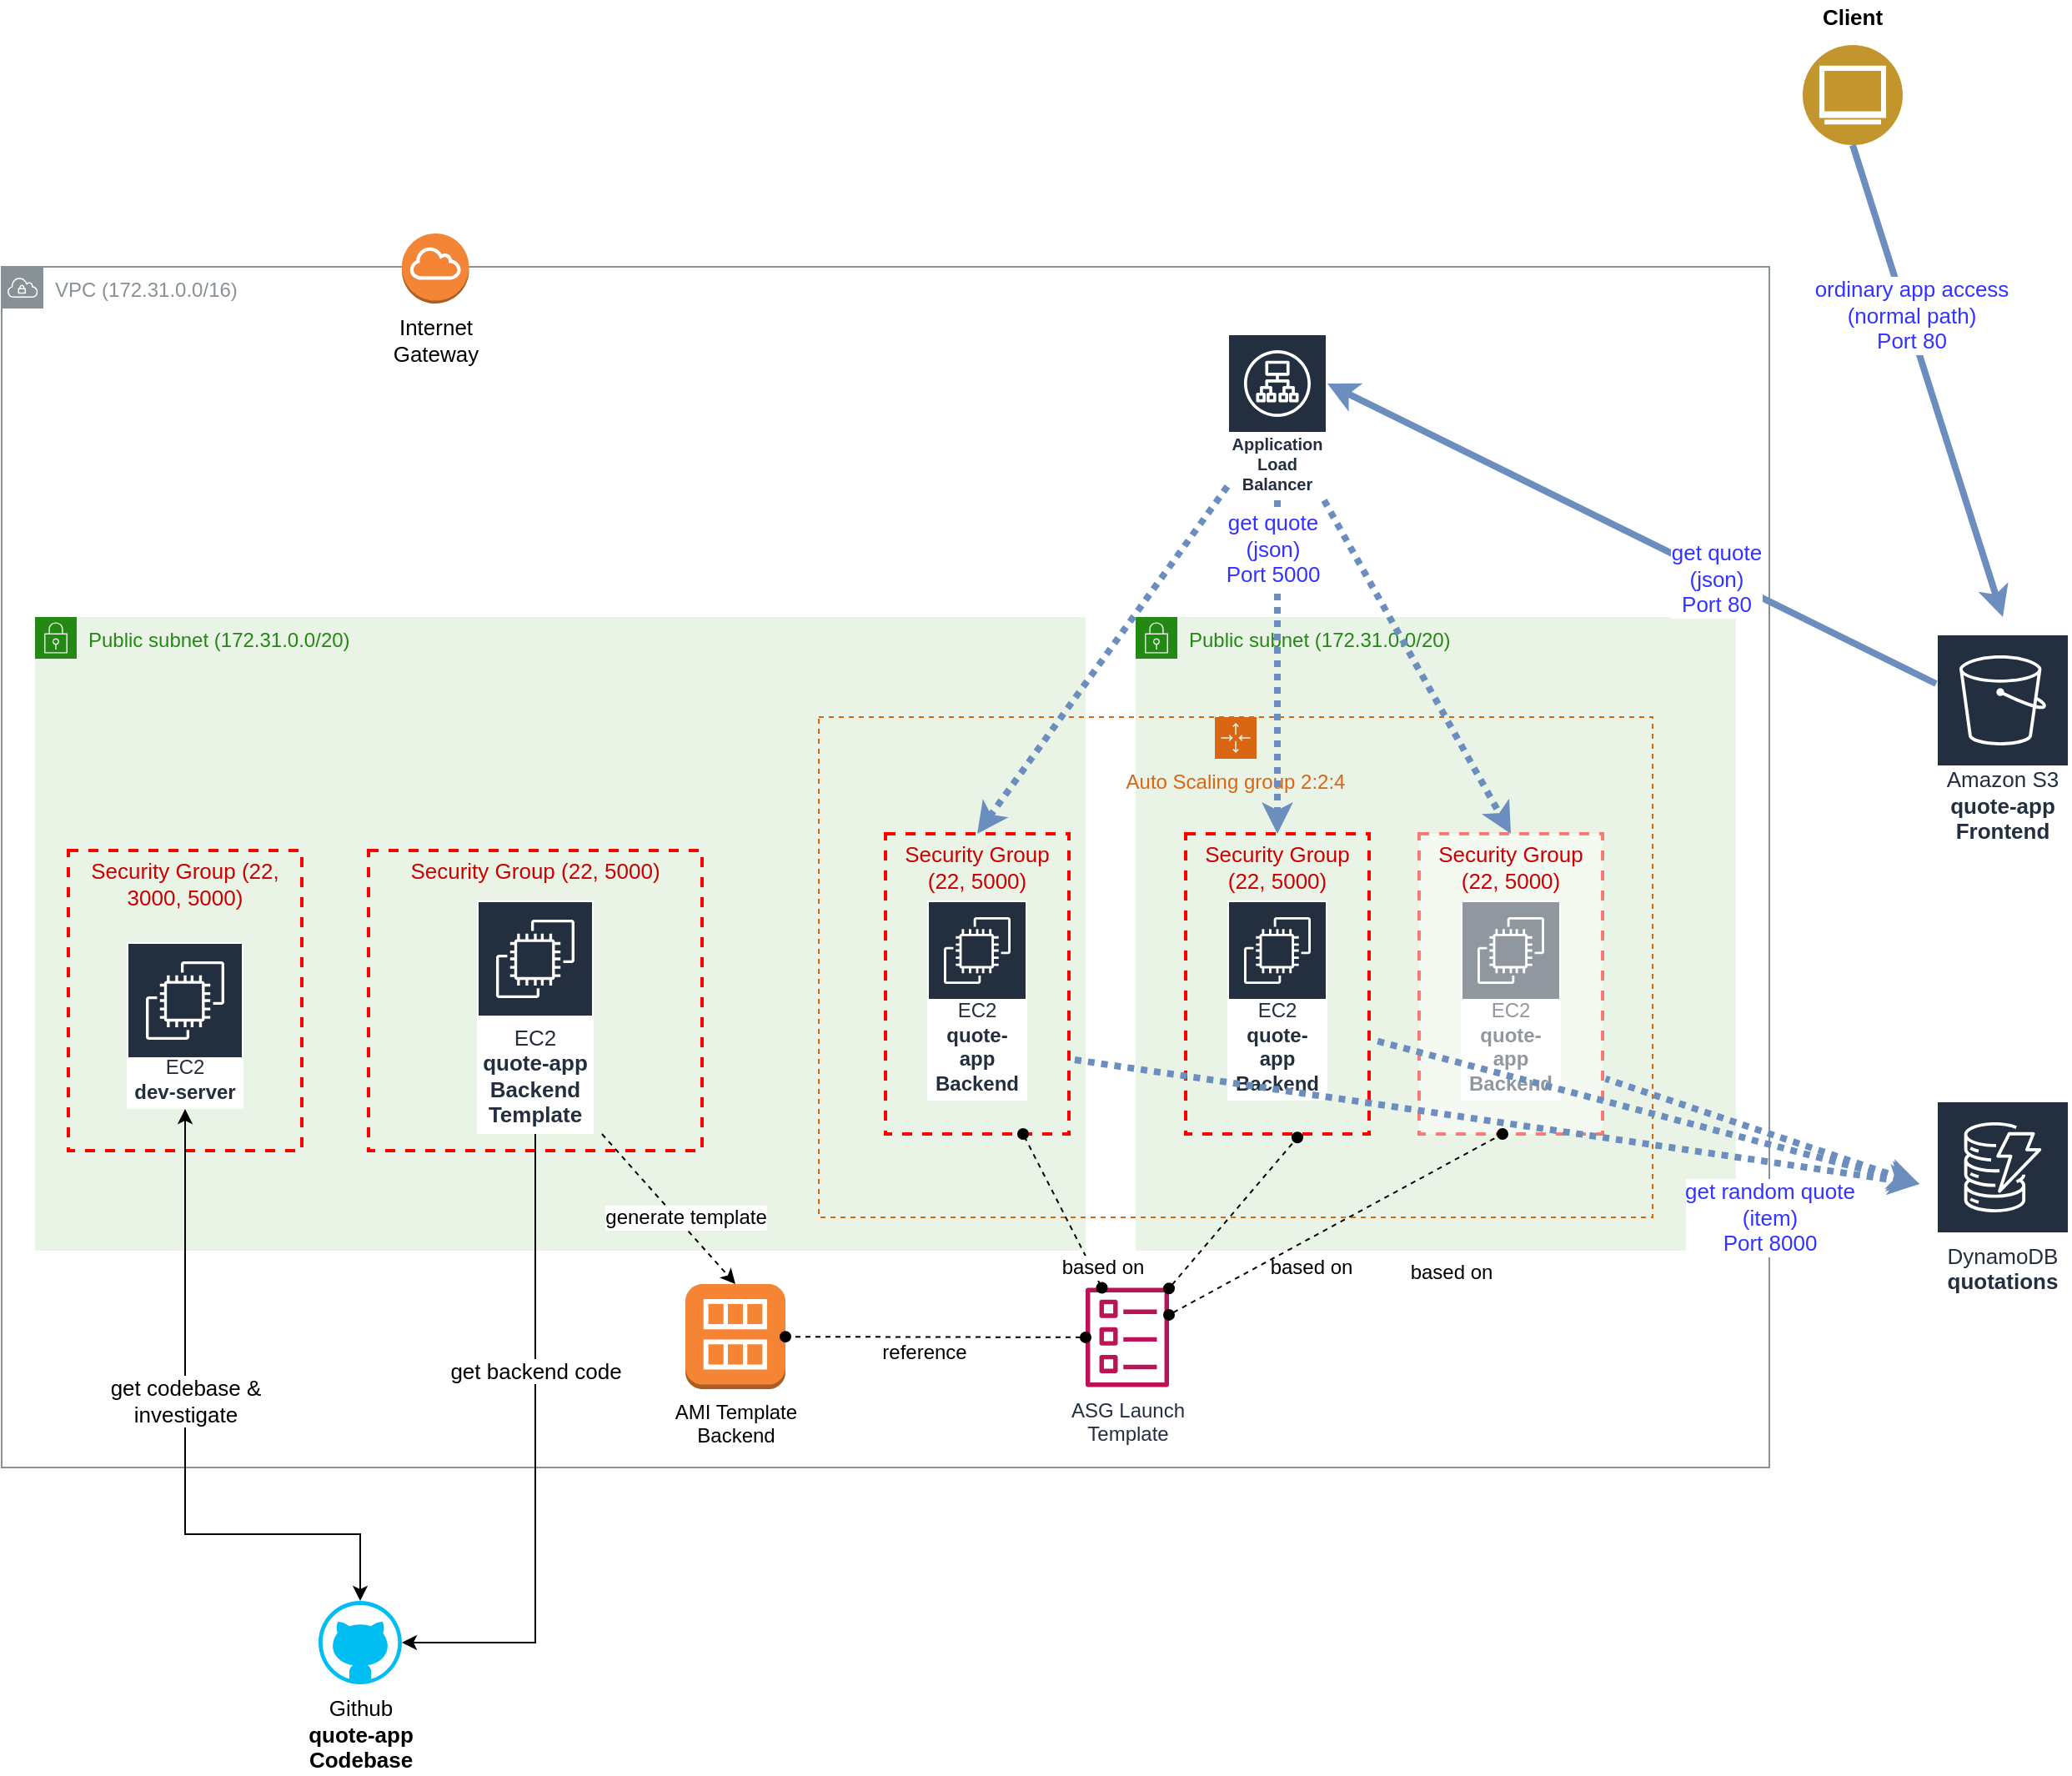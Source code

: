<mxfile version="12.9.6" type="github"><diagram id="F1K99VueGrX9hIQm-at7" name="Page-1"><mxGraphModel dx="1673" dy="1976" grid="1" gridSize="10" guides="1" tooltips="1" connect="1" arrows="1" fold="1" page="1" pageScale="1" pageWidth="850" pageHeight="1100" math="0" shadow="0"><root><mxCell id="0"/><mxCell id="1" parent="0"/><mxCell id="7ybaiJcg6CkK5B7Zw2j8-46" value="Public subnet (&lt;span&gt;172.31.0.0/20)&lt;br&gt;&lt;/span&gt;" style="points=[[0,0],[0.25,0],[0.5,0],[0.75,0],[1,0],[1,0.25],[1,0.5],[1,0.75],[1,1],[0.75,1],[0.5,1],[0.25,1],[0,1],[0,0.75],[0,0.5],[0,0.25]];outlineConnect=0;gradientColor=none;html=1;whiteSpace=wrap;fontSize=12;fontStyle=0;shape=mxgraph.aws4.group;grIcon=mxgraph.aws4.group_security_group;grStroke=0;strokeColor=#248814;fillColor=#E9F3E6;verticalAlign=top;align=left;spacingLeft=30;fontColor=#248814;dashed=0;" vertex="1" parent="1"><mxGeometry x="730" y="140" width="360" height="380" as="geometry"/></mxCell><mxCell id="7ybaiJcg6CkK5B7Zw2j8-1" value="VPC (&lt;span&gt;172.31.0.0/16)&lt;br&gt;&lt;/span&gt;" style="outlineConnect=0;gradientColor=none;html=1;whiteSpace=wrap;fontSize=12;fontStyle=0;shape=mxgraph.aws4.group;grIcon=mxgraph.aws4.group_vpc;strokeColor=#879196;fillColor=none;verticalAlign=top;align=left;spacingLeft=30;fontColor=#879196;dashed=0;" vertex="1" parent="1"><mxGeometry x="50" y="-70" width="1060" height="720" as="geometry"/></mxCell><mxCell id="7ybaiJcg6CkK5B7Zw2j8-3" value="Public subnet (&lt;span&gt;172.31.0.0/20)&lt;br&gt;&lt;/span&gt;" style="points=[[0,0],[0.25,0],[0.5,0],[0.75,0],[1,0],[1,0.25],[1,0.5],[1,0.75],[1,1],[0.75,1],[0.5,1],[0.25,1],[0,1],[0,0.75],[0,0.5],[0,0.25]];outlineConnect=0;gradientColor=none;html=1;whiteSpace=wrap;fontSize=12;fontStyle=0;shape=mxgraph.aws4.group;grIcon=mxgraph.aws4.group_security_group;grStroke=0;strokeColor=#248814;fillColor=#E9F3E6;verticalAlign=top;align=left;spacingLeft=30;fontColor=#248814;dashed=0;" vertex="1" parent="1"><mxGeometry x="70" y="140" width="630" height="380" as="geometry"/></mxCell><mxCell id="7ybaiJcg6CkK5B7Zw2j8-4" value="&lt;font color=&quot;#cc0000&quot; style=&quot;font-size: 13px&quot;&gt;Security Group (22, 3000, 5000)&lt;/font&gt;" style="fontStyle=0;verticalAlign=top;align=center;spacingTop=-2;fillColor=none;rounded=0;whiteSpace=wrap;html=1;strokeColor=#FF0000;strokeWidth=2;dashed=1;container=1;collapsible=0;expand=0;recursiveResize=0;fontSize=13;" vertex="1" parent="1"><mxGeometry x="90" y="280" width="140" height="180" as="geometry"/></mxCell><mxCell id="7ybaiJcg6CkK5B7Zw2j8-15" value="&lt;span style=&quot;font-weight: normal; font-size: 12px;&quot;&gt;EC2&lt;/span&gt;&lt;br style=&quot;font-size: 12px;&quot;&gt;dev-server" style="outlineConnect=0;fontColor=#232F3E;gradientColor=none;strokeColor=#ffffff;fillColor=#232F3E;dashed=0;verticalLabelPosition=middle;verticalAlign=bottom;align=center;html=1;whiteSpace=wrap;fontSize=12;fontStyle=1;spacing=3;shape=mxgraph.aws4.productIcon;prIcon=mxgraph.aws4.ec2;" vertex="1" parent="7ybaiJcg6CkK5B7Zw2j8-4"><mxGeometry x="35" y="55" width="70" height="100" as="geometry"/></mxCell><mxCell id="7ybaiJcg6CkK5B7Zw2j8-6" value="&lt;span style=&quot;font-weight: normal; font-size: 13px;&quot;&gt;Amazon S3&lt;br style=&quot;font-size: 13px;&quot;&gt;&lt;/span&gt;quote-app&lt;br style=&quot;font-size: 13px;&quot;&gt;Frontend" style="outlineConnect=0;fontColor=#232F3E;gradientColor=none;strokeColor=#ffffff;fillColor=#232F3E;dashed=0;verticalLabelPosition=middle;verticalAlign=bottom;align=center;html=1;whiteSpace=wrap;fontSize=13;fontStyle=1;spacing=3;shape=mxgraph.aws4.productIcon;prIcon=mxgraph.aws4.s3;labelBackgroundColor=none;" vertex="1" parent="1"><mxGeometry x="1210" y="150" width="80" height="130" as="geometry"/></mxCell><mxCell id="7ybaiJcg6CkK5B7Zw2j8-7" value="Internet&lt;br&gt;Gateway" style="outlineConnect=0;dashed=0;verticalLabelPosition=bottom;verticalAlign=top;align=center;html=1;shape=mxgraph.aws3.internet_gateway;fillColor=#F58536;gradientColor=none;labelBackgroundColor=none;fontSize=13;" vertex="1" parent="1"><mxGeometry x="290" y="-90" width="40.25" height="42" as="geometry"/></mxCell><mxCell id="7ybaiJcg6CkK5B7Zw2j8-8" value="&lt;span style=&quot;font-weight: normal; font-size: 13px;&quot;&gt;DynamoDB&lt;/span&gt;&lt;br style=&quot;font-size: 13px;&quot;&gt;quotations" style="outlineConnect=0;fontColor=#232F3E;gradientColor=none;strokeColor=#ffffff;fillColor=#232F3E;dashed=0;verticalLabelPosition=middle;verticalAlign=bottom;align=center;html=1;whiteSpace=wrap;fontSize=13;fontStyle=1;spacing=3;shape=mxgraph.aws4.productIcon;prIcon=mxgraph.aws4.dynamodb;labelBackgroundColor=none;" vertex="1" parent="1"><mxGeometry x="1210" y="430" width="80" height="120" as="geometry"/></mxCell><mxCell id="7ybaiJcg6CkK5B7Zw2j8-9" value="&lt;font color=&quot;#cc0000&quot; style=&quot;font-size: 13px&quot;&gt;Security Group (22, 5000)&lt;/font&gt;" style="fontStyle=0;verticalAlign=top;align=center;spacingTop=-2;fillColor=none;rounded=0;whiteSpace=wrap;html=1;strokeColor=#FF0000;strokeWidth=2;dashed=1;container=1;collapsible=0;expand=0;recursiveResize=0;fontSize=13;" vertex="1" parent="1"><mxGeometry x="270" y="280" width="200" height="180" as="geometry"/></mxCell><mxCell id="7ybaiJcg6CkK5B7Zw2j8-14" value="&lt;span style=&quot;font-weight: normal ; font-size: 13px&quot;&gt;EC2&lt;/span&gt;&lt;br style=&quot;font-size: 13px&quot;&gt;quote-app Backend&lt;br&gt;Template" style="outlineConnect=0;fontColor=#232F3E;gradientColor=none;strokeColor=#ffffff;fillColor=#232F3E;dashed=0;verticalLabelPosition=middle;verticalAlign=bottom;align=center;html=1;whiteSpace=wrap;fontSize=13;fontStyle=1;spacing=3;shape=mxgraph.aws4.productIcon;prIcon=mxgraph.aws4.ec2;" vertex="1" parent="7ybaiJcg6CkK5B7Zw2j8-9"><mxGeometry x="65" y="30" width="70" height="140" as="geometry"/></mxCell><mxCell id="7ybaiJcg6CkK5B7Zw2j8-11" value="get codebase &amp;amp;&lt;br&gt;investigate" style="edgeStyle=orthogonalEdgeStyle;rounded=0;orthogonalLoop=1;jettySize=auto;html=1;exitX=0.5;exitY=0;exitDx=0;exitDy=0;exitPerimeter=0;fontSize=13;startArrow=classic;startFill=1;" edge="1" parent="1" source="7ybaiJcg6CkK5B7Zw2j8-13" target="7ybaiJcg6CkK5B7Zw2j8-15"><mxGeometry x="0.125" relative="1" as="geometry"><mxPoint as="offset"/><Array as="points"><mxPoint x="265" y="690"/><mxPoint x="160" y="690"/></Array></mxGeometry></mxCell><mxCell id="7ybaiJcg6CkK5B7Zw2j8-12" value="get backend code" style="edgeStyle=orthogonalEdgeStyle;rounded=0;orthogonalLoop=1;jettySize=auto;html=1;exitX=1;exitY=0.5;exitDx=0;exitDy=0;exitPerimeter=0;fontSize=13;startArrow=classic;startFill=1;endArrow=none;endFill=0;" edge="1" parent="1" source="7ybaiJcg6CkK5B7Zw2j8-13" target="7ybaiJcg6CkK5B7Zw2j8-14"><mxGeometry x="0.264" relative="1" as="geometry"><mxPoint x="530" y="470" as="targetPoint"/><mxPoint as="offset"/></mxGeometry></mxCell><mxCell id="7ybaiJcg6CkK5B7Zw2j8-13" value="Github&lt;br&gt;&lt;b&gt;quote-app&lt;br&gt;Codebase&lt;/b&gt;" style="verticalLabelPosition=bottom;html=1;verticalAlign=top;align=center;strokeColor=none;fillColor=#00BEF2;shape=mxgraph.azure.github_code;pointerEvents=1;labelBackgroundColor=none;fontSize=13;" vertex="1" parent="1"><mxGeometry x="240" y="730" width="50" height="50" as="geometry"/></mxCell><mxCell id="7ybaiJcg6CkK5B7Zw2j8-19" value="" style="aspect=fixed;perimeter=ellipsePerimeter;html=1;align=center;shadow=0;dashed=0;fontColor=#4277BB;labelBackgroundColor=#ffffff;fontSize=12;spacingTop=3;image;image=img/lib/ibm/users/browser.svg;fillColor=#66B2FF;" vertex="1" parent="1"><mxGeometry x="1130" y="-203" width="60" height="60" as="geometry"/></mxCell><mxCell id="7ybaiJcg6CkK5B7Zw2j8-26" value="Client" style="text;html=1;strokeColor=none;fillColor=none;align=center;verticalAlign=middle;whiteSpace=wrap;rounded=0;labelBackgroundColor=none;fontSize=13;fontStyle=1" vertex="1" parent="1"><mxGeometry x="1120" y="-230" width="80" height="20" as="geometry"/></mxCell><mxCell id="7ybaiJcg6CkK5B7Zw2j8-33" value="AMI Template&lt;br&gt;Backend" style="outlineConnect=0;dashed=0;verticalLabelPosition=bottom;verticalAlign=top;align=center;html=1;shape=mxgraph.aws3.ami;fillColor=#F58534;gradientColor=none;fontSize=12;" vertex="1" parent="1"><mxGeometry x="460" y="540" width="60" height="63" as="geometry"/></mxCell><mxCell id="7ybaiJcg6CkK5B7Zw2j8-34" value="" style="endArrow=classic;html=1;fontSize=12;entryX=0.5;entryY=0;entryDx=0;entryDy=0;entryPerimeter=0;exitX=1.071;exitY=1;exitDx=0;exitDy=0;exitPerimeter=0;dashed=1;" edge="1" parent="1" source="7ybaiJcg6CkK5B7Zw2j8-14" target="7ybaiJcg6CkK5B7Zw2j8-33"><mxGeometry width="50" height="50" relative="1" as="geometry"><mxPoint x="730" y="350" as="sourcePoint"/><mxPoint x="780" y="300" as="targetPoint"/></mxGeometry></mxCell><mxCell id="7ybaiJcg6CkK5B7Zw2j8-35" value="generate template" style="text;html=1;align=center;verticalAlign=middle;resizable=0;points=[];labelBackgroundColor=#ffffff;fontSize=12;" vertex="1" connectable="0" parent="7ybaiJcg6CkK5B7Zw2j8-34"><mxGeometry x="0.359" y="2" relative="1" as="geometry"><mxPoint x="-6.19" y="-10.21" as="offset"/></mxGeometry></mxCell><mxCell id="7ybaiJcg6CkK5B7Zw2j8-38" value="Auto Scaling group 2:2:4" style="points=[[0,0],[0.25,0],[0.5,0],[0.75,0],[1,0],[1,0.25],[1,0.5],[1,0.75],[1,1],[0.75,1],[0.5,1],[0.25,1],[0,1],[0,0.75],[0,0.5],[0,0.25]];outlineConnect=0;gradientColor=none;html=1;whiteSpace=wrap;fontSize=12;fontStyle=0;shape=mxgraph.aws4.groupCenter;grIcon=mxgraph.aws4.group_auto_scaling_group;grStroke=1;strokeColor=#D86613;fillColor=none;verticalAlign=top;align=center;fontColor=#D86613;dashed=1;spacingTop=25;" vertex="1" parent="1"><mxGeometry x="540" y="200" width="500" height="300" as="geometry"/></mxCell><mxCell id="7ybaiJcg6CkK5B7Zw2j8-39" value="&lt;span style=&quot;font-weight: normal; font-size: 12px;&quot;&gt;EC2&lt;/span&gt;&lt;br style=&quot;font-size: 12px;&quot;&gt;quote-app Backend" style="outlineConnect=0;fontColor=#232F3E;gradientColor=none;strokeColor=#ffffff;fillColor=#232F3E;dashed=0;verticalLabelPosition=middle;verticalAlign=bottom;align=center;html=1;whiteSpace=wrap;fontSize=12;fontStyle=1;spacing=3;shape=mxgraph.aws4.productIcon;prIcon=mxgraph.aws4.ec2;" vertex="1" parent="1"><mxGeometry x="605" y="310" width="60" height="120" as="geometry"/></mxCell><mxCell id="7ybaiJcg6CkK5B7Zw2j8-40" value="&lt;font color=&quot;#cc0000&quot; style=&quot;font-size: 13px&quot;&gt;Security Group (22, 5000)&lt;/font&gt;" style="fontStyle=0;verticalAlign=top;align=center;spacingTop=-2;fillColor=none;rounded=0;whiteSpace=wrap;html=1;strokeColor=#FF0000;strokeWidth=2;dashed=1;container=1;collapsible=0;expand=0;recursiveResize=0;fontSize=13;" vertex="1" parent="1"><mxGeometry x="580" y="270" width="110" height="180" as="geometry"/></mxCell><mxCell id="7ybaiJcg6CkK5B7Zw2j8-42" value="&lt;span style=&quot;font-weight: normal; font-size: 12px;&quot;&gt;EC2&lt;/span&gt;&lt;br style=&quot;font-size: 12px;&quot;&gt;quote-app Backend" style="outlineConnect=0;fontColor=#232F3E;gradientColor=none;strokeColor=#ffffff;fillColor=#232F3E;dashed=0;verticalLabelPosition=middle;verticalAlign=bottom;align=center;html=1;whiteSpace=wrap;fontSize=12;fontStyle=1;spacing=3;shape=mxgraph.aws4.productIcon;prIcon=mxgraph.aws4.ec2;" vertex="1" parent="1"><mxGeometry x="785" y="310" width="60" height="120" as="geometry"/></mxCell><mxCell id="7ybaiJcg6CkK5B7Zw2j8-43" value="&lt;font color=&quot;#cc0000&quot; style=&quot;font-size: 13px&quot;&gt;Security Group (22, 5000)&lt;/font&gt;" style="fontStyle=0;verticalAlign=top;align=center;spacingTop=-2;fillColor=none;rounded=0;whiteSpace=wrap;html=1;strokeColor=#FF0000;strokeWidth=2;dashed=1;container=1;collapsible=0;expand=0;recursiveResize=0;fontSize=13;" vertex="1" parent="1"><mxGeometry x="760" y="270" width="110" height="180" as="geometry"/></mxCell><mxCell id="7ybaiJcg6CkK5B7Zw2j8-44" value="&lt;span style=&quot;font-weight: normal; font-size: 12px;&quot;&gt;EC2&lt;/span&gt;&lt;br style=&quot;font-size: 12px;&quot;&gt;quote-app Backend" style="outlineConnect=0;fontColor=#232F3E;gradientColor=none;strokeColor=#ffffff;fillColor=#232F3E;dashed=0;verticalLabelPosition=middle;verticalAlign=bottom;align=center;html=1;whiteSpace=wrap;fontSize=12;fontStyle=1;spacing=3;shape=mxgraph.aws4.productIcon;prIcon=mxgraph.aws4.ec2;" vertex="1" parent="1"><mxGeometry x="925" y="310" width="60" height="120" as="geometry"/></mxCell><mxCell id="7ybaiJcg6CkK5B7Zw2j8-45" value="&lt;font color=&quot;#cc0000&quot; style=&quot;font-size: 13px&quot;&gt;Security Group (22, 5000)&lt;/font&gt;" style="fontStyle=0;verticalAlign=top;align=center;spacingTop=-2;fillColor=#ffffff;rounded=0;whiteSpace=wrap;html=1;strokeColor=#FF0000;strokeWidth=2;dashed=1;container=1;collapsible=0;expand=0;recursiveResize=0;fontSize=13;opacity=50;" vertex="1" parent="1"><mxGeometry x="900" y="270" width="110" height="180" as="geometry"/></mxCell><mxCell id="7ybaiJcg6CkK5B7Zw2j8-48" value="Application Load Balancer" style="outlineConnect=0;fontColor=#232F3E;gradientColor=none;strokeColor=#ffffff;fillColor=#232F3E;dashed=0;verticalLabelPosition=middle;verticalAlign=bottom;align=center;html=1;whiteSpace=wrap;fontSize=10;fontStyle=1;spacing=3;shape=mxgraph.aws4.productIcon;prIcon=mxgraph.aws4.application_load_balancer;" vertex="1" parent="1"><mxGeometry x="785" y="-30" width="60" height="100" as="geometry"/></mxCell><mxCell id="7ybaiJcg6CkK5B7Zw2j8-49" value="" style="endArrow=classic;html=1;fontSize=13;exitX=0.5;exitY=1;exitDx=0;exitDy=0;strokeWidth=4;fillColor=#dae8fc;strokeColor=#6c8ebf;" edge="1" parent="1" source="7ybaiJcg6CkK5B7Zw2j8-19"><mxGeometry width="50" height="50" relative="1" as="geometry"><mxPoint x="1039.996" y="-180.002" as="sourcePoint"/><mxPoint x="1250" y="140" as="targetPoint"/></mxGeometry></mxCell><mxCell id="7ybaiJcg6CkK5B7Zw2j8-50" value="ordinary app access&lt;br&gt;(normal path)&lt;br&gt;Port 80" style="text;html=1;align=center;verticalAlign=middle;resizable=0;points=[];labelBackgroundColor=#ffffff;fontSize=13;fontColor=#3333FF;" vertex="1" connectable="0" parent="7ybaiJcg6CkK5B7Zw2j8-49"><mxGeometry x="-0.279" y="2" relative="1" as="geometry"><mxPoint as="offset"/></mxGeometry></mxCell><mxCell id="7ybaiJcg6CkK5B7Zw2j8-51" value="" style="endArrow=classic;html=1;fontSize=13;strokeWidth=4;fillColor=#dae8fc;strokeColor=#6c8ebf;entryX=1;entryY=0.3;entryDx=0;entryDy=0;entryPerimeter=0;" edge="1" parent="1" target="7ybaiJcg6CkK5B7Zw2j8-48"><mxGeometry width="50" height="50" relative="1" as="geometry"><mxPoint x="1210" y="180.0" as="sourcePoint"/><mxPoint x="910.25" y="298.4" as="targetPoint"/></mxGeometry></mxCell><mxCell id="7ybaiJcg6CkK5B7Zw2j8-52" value="get quote&lt;br&gt;(json)&lt;br&gt;Port 80" style="text;html=1;align=center;verticalAlign=middle;resizable=0;points=[];labelBackgroundColor=#ffffff;fontSize=13;fontColor=#3333FF;" vertex="1" connectable="0" parent="7ybaiJcg6CkK5B7Zw2j8-51"><mxGeometry x="-0.282" y="2" relative="1" as="geometry"><mxPoint as="offset"/></mxGeometry></mxCell><mxCell id="7ybaiJcg6CkK5B7Zw2j8-53" value="" style="endArrow=classic;html=1;fontSize=13;strokeWidth=4;fillColor=#dae8fc;strokeColor=#6c8ebf;entryX=0.5;entryY=0;entryDx=0;entryDy=0;dashed=1;dashPattern=1 1;" edge="1" parent="1" source="7ybaiJcg6CkK5B7Zw2j8-48" target="7ybaiJcg6CkK5B7Zw2j8-40"><mxGeometry width="50" height="50" relative="1" as="geometry"><mxPoint x="880" y="270.8" as="sourcePoint"/><mxPoint x="580.25" y="389.2" as="targetPoint"/></mxGeometry></mxCell><mxCell id="7ybaiJcg6CkK5B7Zw2j8-55" value="" style="endArrow=classic;html=1;fontSize=13;strokeWidth=4;fillColor=#dae8fc;strokeColor=#6c8ebf;entryX=0.5;entryY=0;entryDx=0;entryDy=0;dashed=1;dashPattern=1 1;" edge="1" parent="1" source="7ybaiJcg6CkK5B7Zw2j8-48" target="7ybaiJcg6CkK5B7Zw2j8-43"><mxGeometry width="50" height="50" relative="1" as="geometry"><mxPoint x="790" y="89" as="sourcePoint"/><mxPoint x="645" y="280" as="targetPoint"/></mxGeometry></mxCell><mxCell id="7ybaiJcg6CkK5B7Zw2j8-57" value="" style="endArrow=classic;html=1;fontSize=13;strokeWidth=4;fillColor=#dae8fc;strokeColor=#6c8ebf;entryX=0.5;entryY=0;entryDx=0;entryDy=0;dashed=1;dashPattern=1 1;" edge="1" parent="1" source="7ybaiJcg6CkK5B7Zw2j8-48" target="7ybaiJcg6CkK5B7Zw2j8-45"><mxGeometry width="50" height="50" relative="1" as="geometry"><mxPoint x="800.0" y="99.429" as="sourcePoint"/><mxPoint x="655" y="290" as="targetPoint"/></mxGeometry></mxCell><mxCell id="7ybaiJcg6CkK5B7Zw2j8-58" value="get quote&lt;br&gt;(json)&lt;br&gt;Port 5000" style="text;html=1;align=center;verticalAlign=middle;resizable=0;points=[];labelBackgroundColor=#ffffff;fontSize=13;fontColor=#3333FF;" vertex="1" connectable="0" parent="7ybaiJcg6CkK5B7Zw2j8-57"><mxGeometry x="-0.282" y="2" relative="1" as="geometry"><mxPoint x="-73.1" y="-42.2" as="offset"/></mxGeometry></mxCell><mxCell id="7ybaiJcg6CkK5B7Zw2j8-59" value="get random quote&lt;br&gt;(item)&lt;br&gt;Port 8000" style="endArrow=none;html=1;fontSize=13;startArrow=classic;startFill=1;endFill=0;fillColor=#dae8fc;strokeColor=#6c8ebf;strokeWidth=4;fontColor=#3333FF;entryX=1.016;entryY=0.816;entryDx=0;entryDy=0;entryPerimeter=0;dashed=1;dashPattern=1 1;" edge="1" parent="1" target="7ybaiJcg6CkK5B7Zw2j8-45"><mxGeometry x="-0.204" y="48" width="50" height="50" relative="1" as="geometry"><mxPoint x="1200" y="480" as="sourcePoint"/><mxPoint x="910.25" y="369.997" as="targetPoint"/><mxPoint as="offset"/></mxGeometry></mxCell><mxCell id="7ybaiJcg6CkK5B7Zw2j8-60" value="" style="endArrow=none;html=1;fontSize=13;startArrow=classic;startFill=1;endFill=0;fillColor=#dae8fc;strokeColor=#6c8ebf;strokeWidth=4;fontColor=#3333FF;entryX=1.016;entryY=0.686;entryDx=0;entryDy=0;entryPerimeter=0;dashed=1;dashPattern=1 1;" edge="1" parent="1" target="7ybaiJcg6CkK5B7Zw2j8-43"><mxGeometry x="-0.325" y="-4" width="50" height="50" relative="1" as="geometry"><mxPoint x="1200" y="480" as="sourcePoint"/><mxPoint x="1021.76" y="426.88" as="targetPoint"/><mxPoint as="offset"/></mxGeometry></mxCell><mxCell id="7ybaiJcg6CkK5B7Zw2j8-61" value="" style="endArrow=none;html=1;fontSize=13;startArrow=classic;startFill=1;endFill=0;fillColor=#dae8fc;strokeColor=#6c8ebf;strokeWidth=4;fontColor=#3333FF;entryX=1;entryY=0.75;entryDx=0;entryDy=0;dashed=1;dashPattern=1 1;" edge="1" parent="1" target="7ybaiJcg6CkK5B7Zw2j8-40"><mxGeometry x="-0.434" y="-29" width="50" height="50" relative="1" as="geometry"><mxPoint x="1200" y="480" as="sourcePoint"/><mxPoint x="1031.76" y="436.88" as="targetPoint"/><mxPoint as="offset"/></mxGeometry></mxCell><mxCell id="7ybaiJcg6CkK5B7Zw2j8-62" value="ASG Launch &lt;br&gt;Template" style="outlineConnect=0;fontColor=#232F3E;gradientColor=none;fillColor=#BC1356;strokeColor=none;dashed=0;verticalLabelPosition=bottom;verticalAlign=top;align=center;html=1;fontSize=12;fontStyle=0;aspect=fixed;pointerEvents=1;shape=mxgraph.aws4.template;" vertex="1" parent="1"><mxGeometry x="700" y="542" width="50" height="60" as="geometry"/></mxCell><mxCell id="7ybaiJcg6CkK5B7Zw2j8-63" value="" style="endArrow=oval;html=1;fontSize=12;endFill=1;startArrow=oval;startFill=1;dashed=1;" edge="1" parent="1" source="7ybaiJcg6CkK5B7Zw2j8-62" target="7ybaiJcg6CkK5B7Zw2j8-33"><mxGeometry width="50" height="50" relative="1" as="geometry"><mxPoint x="594.98" y="570" as="sourcePoint"/><mxPoint x="675.01" y="660" as="targetPoint"/></mxGeometry></mxCell><mxCell id="7ybaiJcg6CkK5B7Zw2j8-64" value="reference" style="text;html=1;align=center;verticalAlign=middle;resizable=0;points=[];labelBackgroundColor=#ffffff;fontSize=12;" vertex="1" connectable="0" parent="7ybaiJcg6CkK5B7Zw2j8-63"><mxGeometry x="0.359" y="2" relative="1" as="geometry"><mxPoint x="25.57" y="7.28" as="offset"/></mxGeometry></mxCell><mxCell id="7ybaiJcg6CkK5B7Zw2j8-68" value="" style="endArrow=oval;html=1;fontSize=12;entryX=0.75;entryY=1;entryDx=0;entryDy=0;endFill=1;startArrow=oval;startFill=1;dashed=1;" edge="1" parent="1" source="7ybaiJcg6CkK5B7Zw2j8-62" target="7ybaiJcg6CkK5B7Zw2j8-40"><mxGeometry width="50" height="50" relative="1" as="geometry"><mxPoint x="980" y="571.297" as="sourcePoint"/><mxPoint x="800" y="570.914" as="targetPoint"/></mxGeometry></mxCell><mxCell id="7ybaiJcg6CkK5B7Zw2j8-69" value="based on" style="text;html=1;align=center;verticalAlign=middle;resizable=0;points=[];labelBackgroundColor=#ffffff;fontSize=12;" vertex="1" connectable="0" parent="7ybaiJcg6CkK5B7Zw2j8-68"><mxGeometry x="0.359" y="2" relative="1" as="geometry"><mxPoint x="34.22" y="49.68" as="offset"/></mxGeometry></mxCell><mxCell id="7ybaiJcg6CkK5B7Zw2j8-70" value="" style="endArrow=oval;html=1;fontSize=12;entryX=0.609;entryY=1.012;entryDx=0;entryDy=0;entryPerimeter=0;endFill=1;startArrow=oval;startFill=1;dashed=1;" edge="1" parent="1" source="7ybaiJcg6CkK5B7Zw2j8-62" target="7ybaiJcg6CkK5B7Zw2j8-43"><mxGeometry width="50" height="50" relative="1" as="geometry"><mxPoint x="719.749" y="552.23" as="sourcePoint"/><mxPoint x="672.5" y="460" as="targetPoint"/></mxGeometry></mxCell><mxCell id="7ybaiJcg6CkK5B7Zw2j8-71" value="based on" style="text;html=1;align=center;verticalAlign=middle;resizable=0;points=[];labelBackgroundColor=#ffffff;fontSize=12;" vertex="1" connectable="0" parent="7ybaiJcg6CkK5B7Zw2j8-70"><mxGeometry x="0.359" y="2" relative="1" as="geometry"><mxPoint x="34.22" y="49.68" as="offset"/></mxGeometry></mxCell><mxCell id="7ybaiJcg6CkK5B7Zw2j8-72" value="" style="endArrow=oval;html=1;fontSize=12;endFill=1;startArrow=oval;startFill=1;dashed=1;" edge="1" parent="1" source="7ybaiJcg6CkK5B7Zw2j8-62"><mxGeometry width="50" height="50" relative="1" as="geometry"><mxPoint x="729.749" y="562.23" as="sourcePoint"/><mxPoint x="950" y="450" as="targetPoint"/></mxGeometry></mxCell><mxCell id="7ybaiJcg6CkK5B7Zw2j8-73" value="based on" style="text;html=1;align=center;verticalAlign=middle;resizable=0;points=[];labelBackgroundColor=#ffffff;fontSize=12;" vertex="1" connectable="0" parent="7ybaiJcg6CkK5B7Zw2j8-72"><mxGeometry x="0.359" y="2" relative="1" as="geometry"><mxPoint x="34.22" y="49.68" as="offset"/></mxGeometry></mxCell></root></mxGraphModel></diagram></mxfile>